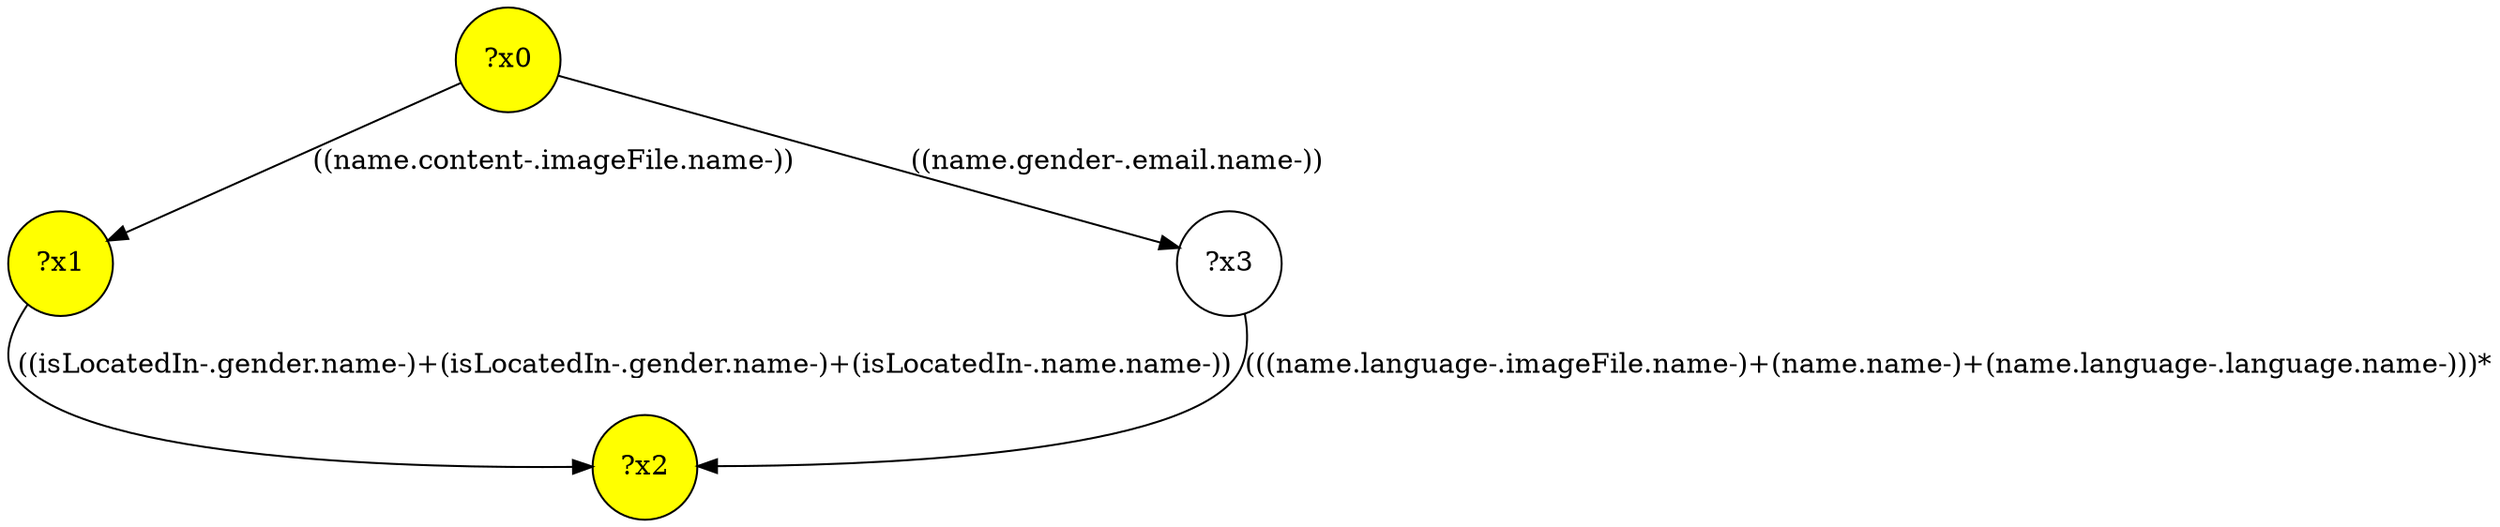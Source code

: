 digraph g {
	x0 [fillcolor="yellow", style="filled," shape=circle, label="?x0"];
	x1 [fillcolor="yellow", style="filled," shape=circle, label="?x1"];
	x2 [fillcolor="yellow", style="filled," shape=circle, label="?x2"];
	x0 -> x1 [label="((name.content-.imageFile.name-))"];
	x1 -> x2 [label="((isLocatedIn-.gender.name-)+(isLocatedIn-.gender.name-)+(isLocatedIn-.name.name-))"];
	x3 [shape=circle, label="?x3"];
	x0 -> x3 [label="((name.gender-.email.name-))"];
	x3 -> x2 [label="(((name.language-.imageFile.name-)+(name.name-)+(name.language-.language.name-)))*"];
}
